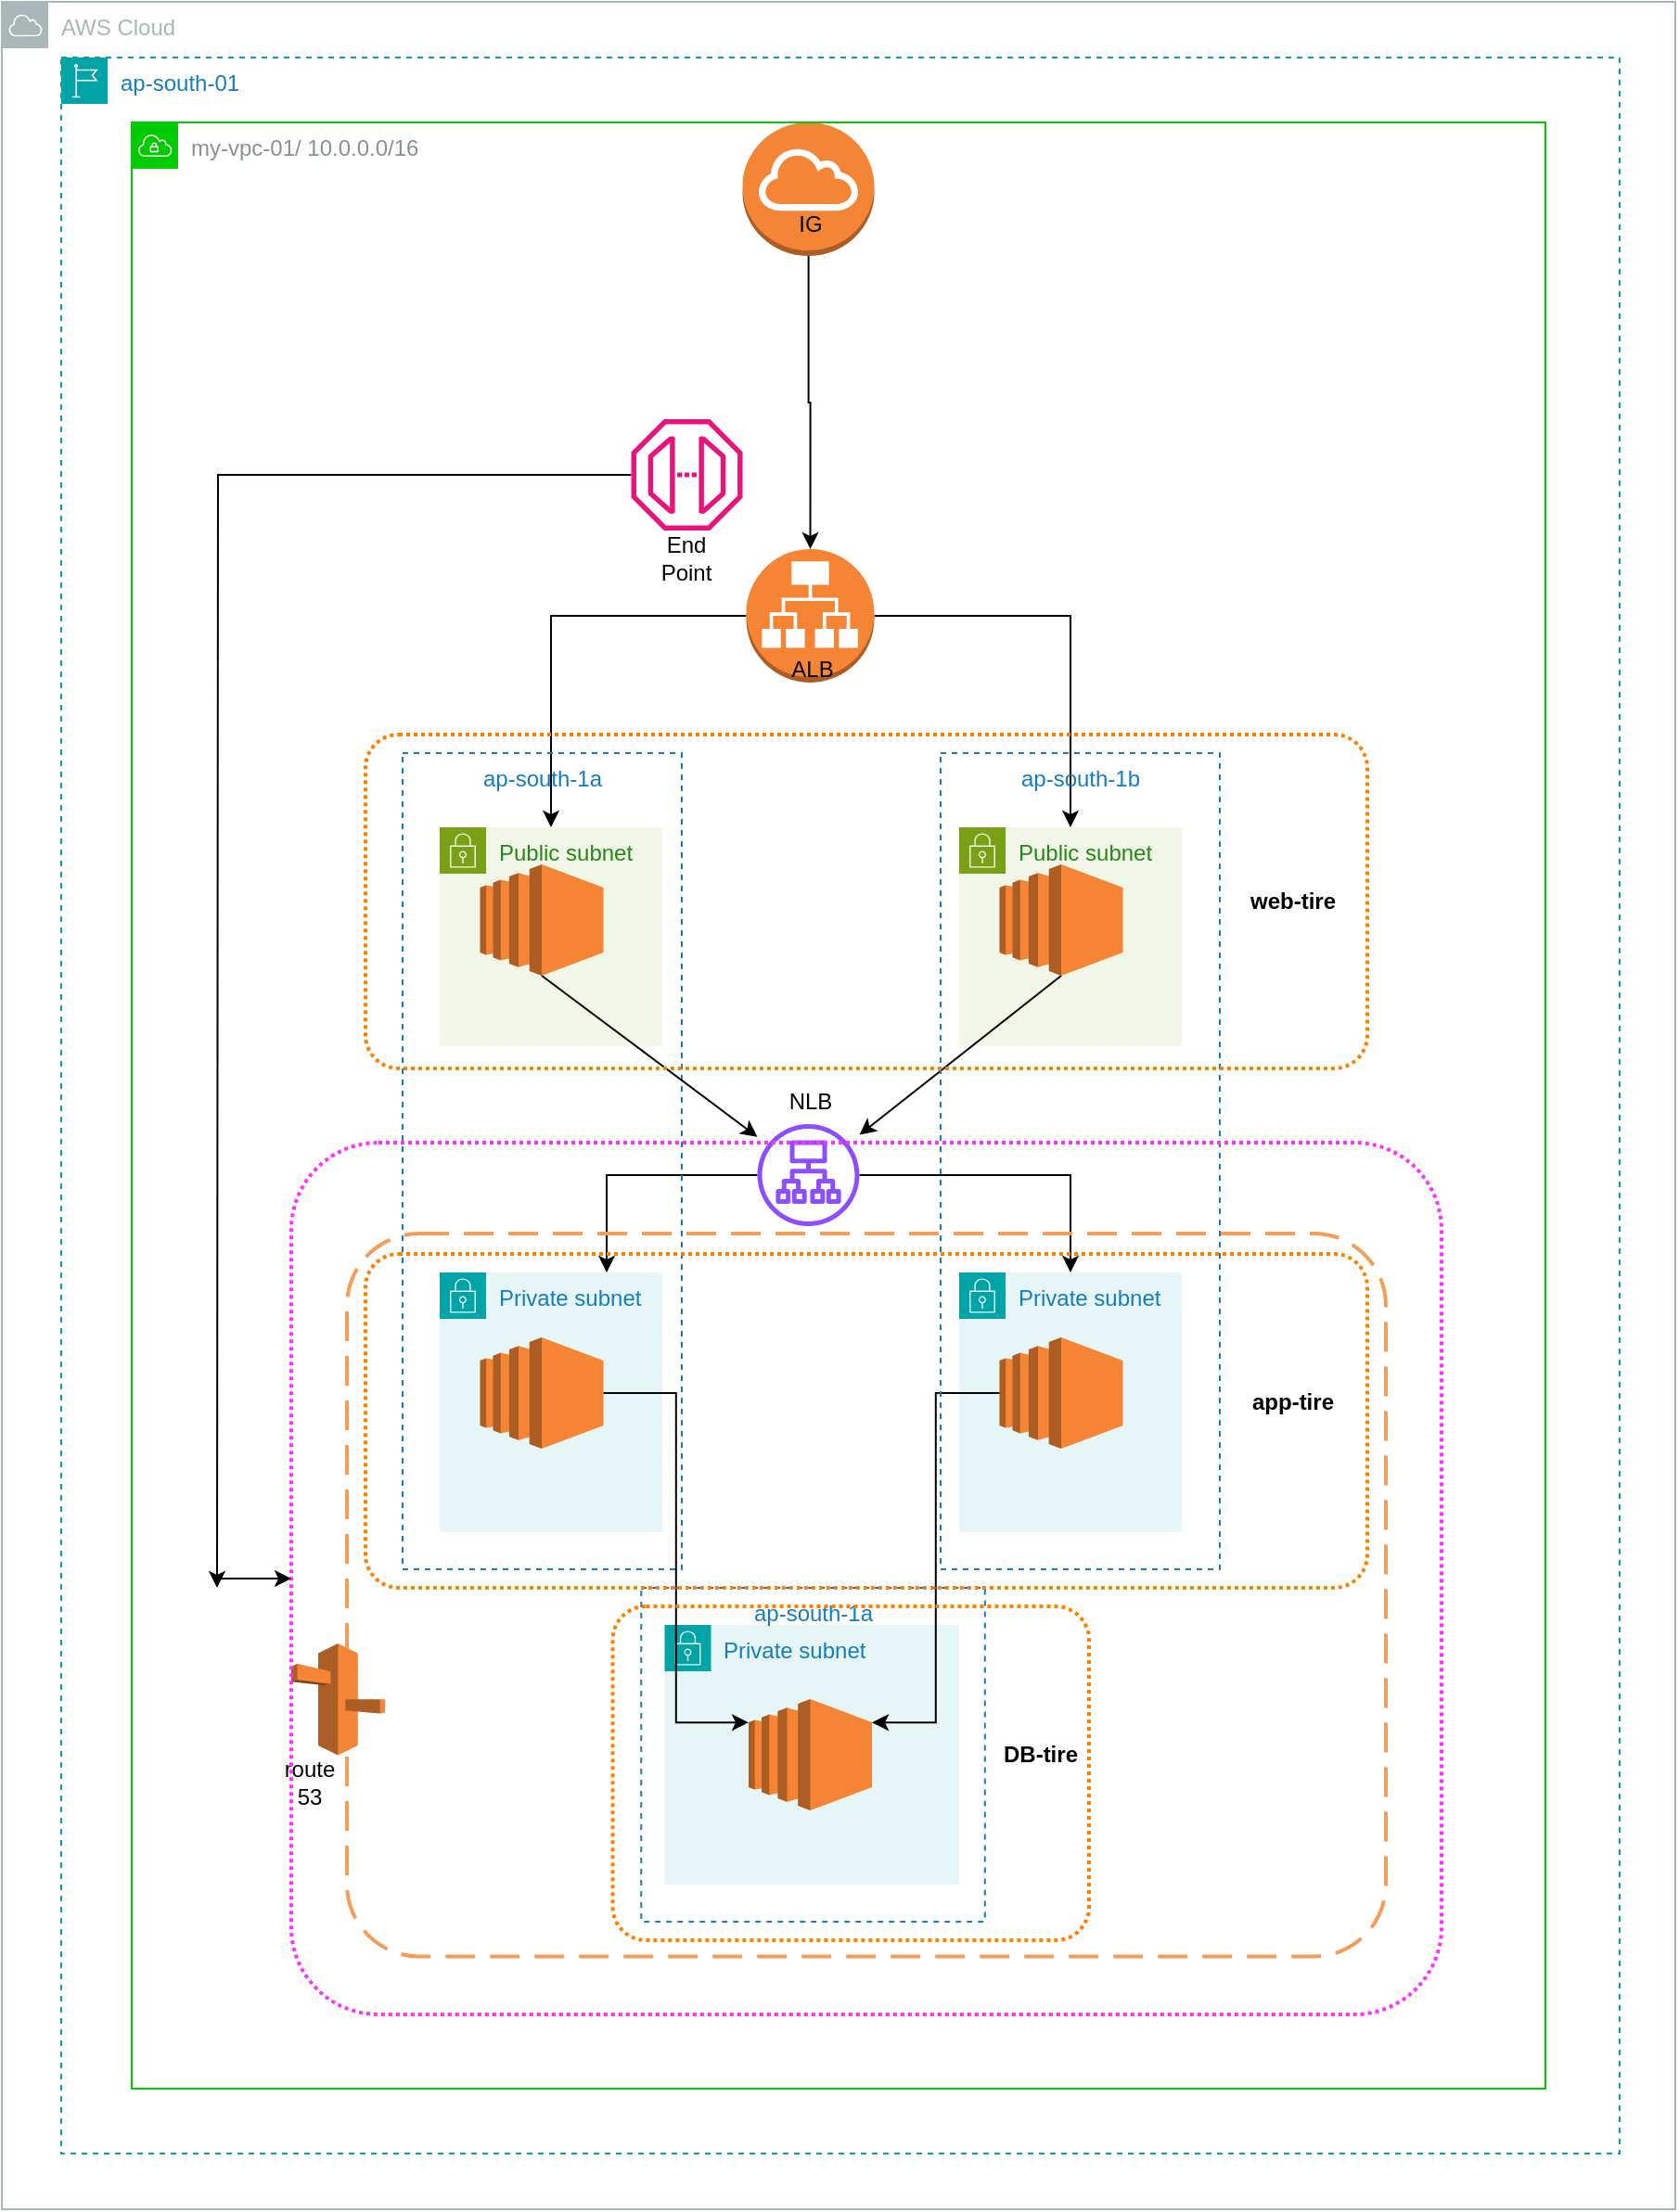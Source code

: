 <mxfile version="22.1.8" type="github">
  <diagram name="Page-1" id="aRuCgZtnoSvNG3mgIwN0">
    <mxGraphModel dx="4924" dy="2166" grid="1" gridSize="10" guides="1" tooltips="1" connect="1" arrows="1" fold="1" page="1" pageScale="1" pageWidth="827" pageHeight="1169" math="0" shadow="0">
      <root>
        <mxCell id="0" />
        <mxCell id="1" parent="0" />
        <mxCell id="_Dg9AQlfLl--0kB6ONo2-64" value="Public subnet" style="points=[[0,0],[0.25,0],[0.5,0],[0.75,0],[1,0],[1,0.25],[1,0.5],[1,0.75],[1,1],[0.75,1],[0.5,1],[0.25,1],[0,1],[0,0.75],[0,0.5],[0,0.25]];outlineConnect=0;gradientColor=none;html=1;whiteSpace=wrap;fontSize=12;fontStyle=0;container=1;pointerEvents=0;collapsible=0;recursiveResize=0;shape=mxgraph.aws4.group;grIcon=mxgraph.aws4.group_security_group;grStroke=0;strokeColor=#7AA116;fillColor=#F2F6E8;verticalAlign=top;align=left;spacingLeft=30;fontColor=#248814;dashed=0;" parent="1" vertex="1">
          <mxGeometry x="204" y="455" width="120" height="118" as="geometry" />
        </mxCell>
        <mxCell id="_Dg9AQlfLl--0kB6ONo2-65" value="" style="outlineConnect=0;dashed=0;verticalLabelPosition=bottom;verticalAlign=top;align=center;html=1;shape=mxgraph.aws3.ec2;fillColor=#F58534;gradientColor=none;" parent="_Dg9AQlfLl--0kB6ONo2-64" vertex="1">
          <mxGeometry x="21.75" y="20" width="66.5" height="60" as="geometry" />
        </mxCell>
        <mxCell id="_Dg9AQlfLl--0kB6ONo2-66" value="Public subnet" style="points=[[0,0],[0.25,0],[0.5,0],[0.75,0],[1,0],[1,0.25],[1,0.5],[1,0.75],[1,1],[0.75,1],[0.5,1],[0.25,1],[0,1],[0,0.75],[0,0.5],[0,0.25]];outlineConnect=0;gradientColor=none;html=1;whiteSpace=wrap;fontSize=12;fontStyle=0;container=1;pointerEvents=0;collapsible=0;recursiveResize=0;shape=mxgraph.aws4.group;grIcon=mxgraph.aws4.group_security_group;grStroke=0;strokeColor=#7AA116;fillColor=#F2F6E8;verticalAlign=top;align=left;spacingLeft=30;fontColor=#248814;dashed=0;" parent="1" vertex="1">
          <mxGeometry x="484" y="455" width="120" height="118" as="geometry" />
        </mxCell>
        <mxCell id="_Dg9AQlfLl--0kB6ONo2-67" value="" style="outlineConnect=0;dashed=0;verticalLabelPosition=bottom;verticalAlign=top;align=center;html=1;shape=mxgraph.aws3.ec2;fillColor=#F58534;gradientColor=none;" parent="_Dg9AQlfLl--0kB6ONo2-66" vertex="1">
          <mxGeometry x="21.75" y="20" width="66.5" height="60" as="geometry" />
        </mxCell>
        <mxCell id="_Dg9AQlfLl--0kB6ONo2-68" value="Private subnet" style="points=[[0,0],[0.25,0],[0.5,0],[0.75,0],[1,0],[1,0.25],[1,0.5],[1,0.75],[1,1],[0.75,1],[0.5,1],[0.25,1],[0,1],[0,0.75],[0,0.5],[0,0.25]];outlineConnect=0;gradientColor=none;html=1;whiteSpace=wrap;fontSize=12;fontStyle=0;container=1;pointerEvents=0;collapsible=0;recursiveResize=0;shape=mxgraph.aws4.group;grIcon=mxgraph.aws4.group_security_group;grStroke=0;strokeColor=#00A4A6;fillColor=#E6F6F7;verticalAlign=top;align=left;spacingLeft=30;fontColor=#147EBA;dashed=0;" parent="1" vertex="1">
          <mxGeometry x="204" y="695" width="120" height="140" as="geometry" />
        </mxCell>
        <mxCell id="_Dg9AQlfLl--0kB6ONo2-70" value="" style="outlineConnect=0;dashed=0;verticalLabelPosition=bottom;verticalAlign=top;align=center;html=1;shape=mxgraph.aws3.ec2;fillColor=#F58534;gradientColor=none;" parent="_Dg9AQlfLl--0kB6ONo2-68" vertex="1">
          <mxGeometry x="21.75" y="35" width="66.5" height="60" as="geometry" />
        </mxCell>
        <mxCell id="_Dg9AQlfLl--0kB6ONo2-74" value="Private subnet" style="points=[[0,0],[0.25,0],[0.5,0],[0.75,0],[1,0],[1,0.25],[1,0.5],[1,0.75],[1,1],[0.75,1],[0.5,1],[0.25,1],[0,1],[0,0.75],[0,0.5],[0,0.25]];outlineConnect=0;gradientColor=none;html=1;whiteSpace=wrap;fontSize=12;fontStyle=0;container=1;pointerEvents=0;collapsible=0;recursiveResize=0;shape=mxgraph.aws4.group;grIcon=mxgraph.aws4.group_security_group;grStroke=0;strokeColor=#00A4A6;fillColor=#E6F6F7;verticalAlign=top;align=left;spacingLeft=30;fontColor=#147EBA;dashed=0;" parent="1" vertex="1">
          <mxGeometry x="484" y="695" width="120" height="140" as="geometry" />
        </mxCell>
        <mxCell id="_Dg9AQlfLl--0kB6ONo2-75" value="" style="outlineConnect=0;dashed=0;verticalLabelPosition=bottom;verticalAlign=top;align=center;html=1;shape=mxgraph.aws3.ec2;fillColor=#F58534;gradientColor=none;" parent="_Dg9AQlfLl--0kB6ONo2-74" vertex="1">
          <mxGeometry x="21.75" y="35" width="66.5" height="60" as="geometry" />
        </mxCell>
        <mxCell id="_Dg9AQlfLl--0kB6ONo2-156" style="edgeStyle=orthogonalEdgeStyle;rounded=0;orthogonalLoop=1;jettySize=auto;html=1;" parent="1" source="_Dg9AQlfLl--0kB6ONo2-84" edge="1">
          <mxGeometry relative="1" as="geometry">
            <mxPoint x="84" y="865" as="targetPoint" />
          </mxGeometry>
        </mxCell>
        <mxCell id="_Dg9AQlfLl--0kB6ONo2-84" value="" style="sketch=0;outlineConnect=0;fontColor=#232F3E;gradientColor=none;fillColor=#E7157B;strokeColor=none;dashed=0;verticalLabelPosition=bottom;verticalAlign=top;align=center;html=1;fontSize=12;fontStyle=0;aspect=fixed;pointerEvents=1;shape=mxgraph.aws4.endpoint;" parent="1" vertex="1">
          <mxGeometry x="307.26" y="235" width="60" height="60" as="geometry" />
        </mxCell>
        <mxCell id="_Dg9AQlfLl--0kB6ONo2-85" style="edgeStyle=orthogonalEdgeStyle;rounded=0;orthogonalLoop=1;jettySize=auto;html=1;entryX=0.5;entryY=0;entryDx=0;entryDy=0;" parent="1" source="_Dg9AQlfLl--0kB6ONo2-87" target="_Dg9AQlfLl--0kB6ONo2-64" edge="1">
          <mxGeometry relative="1" as="geometry" />
        </mxCell>
        <mxCell id="_Dg9AQlfLl--0kB6ONo2-86" style="edgeStyle=orthogonalEdgeStyle;rounded=0;orthogonalLoop=1;jettySize=auto;html=1;entryX=0.5;entryY=0;entryDx=0;entryDy=0;" parent="1" source="_Dg9AQlfLl--0kB6ONo2-87" target="_Dg9AQlfLl--0kB6ONo2-66" edge="1">
          <mxGeometry relative="1" as="geometry" />
        </mxCell>
        <mxCell id="_Dg9AQlfLl--0kB6ONo2-87" value="" style="outlineConnect=0;dashed=0;verticalLabelPosition=bottom;verticalAlign=top;align=center;html=1;shape=mxgraph.aws3.application_load_balancer;fillColor=#F58534;gradientColor=none;" parent="1" vertex="1">
          <mxGeometry x="369.26" y="305" width="69" height="72" as="geometry" />
        </mxCell>
        <mxCell id="_Dg9AQlfLl--0kB6ONo2-88" style="edgeStyle=orthogonalEdgeStyle;rounded=0;orthogonalLoop=1;jettySize=auto;html=1;entryX=0.75;entryY=0;entryDx=0;entryDy=0;" parent="1" source="_Dg9AQlfLl--0kB6ONo2-90" target="_Dg9AQlfLl--0kB6ONo2-68" edge="1">
          <mxGeometry relative="1" as="geometry" />
        </mxCell>
        <mxCell id="_Dg9AQlfLl--0kB6ONo2-89" style="edgeStyle=orthogonalEdgeStyle;rounded=0;orthogonalLoop=1;jettySize=auto;html=1;entryX=0.5;entryY=0;entryDx=0;entryDy=0;" parent="1" source="_Dg9AQlfLl--0kB6ONo2-90" target="_Dg9AQlfLl--0kB6ONo2-74" edge="1">
          <mxGeometry relative="1" as="geometry" />
        </mxCell>
        <mxCell id="_Dg9AQlfLl--0kB6ONo2-90" value="" style="sketch=0;outlineConnect=0;fontColor=#232F3E;gradientColor=none;fillColor=#8C4FFF;strokeColor=none;dashed=0;verticalLabelPosition=bottom;verticalAlign=top;align=center;html=1;fontSize=12;fontStyle=0;aspect=fixed;pointerEvents=1;shape=mxgraph.aws4.application_load_balancer;" parent="1" vertex="1">
          <mxGeometry x="375.26" y="615" width="55" height="55" as="geometry" />
        </mxCell>
        <mxCell id="_Dg9AQlfLl--0kB6ONo2-91" value="&lt;div class=&quot;column-row&quot; style=&quot;height: 36px;&quot;&gt;&lt;div class=&quot;column-sub-section-header&quot;&gt;ap-south-1a&lt;/div&gt;&lt;/div&gt;" style="fillColor=none;strokeColor=#147EBA;dashed=1;verticalAlign=top;fontStyle=0;fontColor=#147EBA;whiteSpace=wrap;html=1;" parent="1" vertex="1">
          <mxGeometry x="184" y="415" width="150.5" height="440" as="geometry" />
        </mxCell>
        <mxCell id="_Dg9AQlfLl--0kB6ONo2-96" value="" style="outlineConnect=0;dashed=0;verticalLabelPosition=bottom;verticalAlign=top;align=center;html=1;shape=mxgraph.aws3.internet_gateway;fillColor=#F58536;gradientColor=none;" parent="1" vertex="1">
          <mxGeometry x="367.26" y="75" width="71" height="72" as="geometry" />
        </mxCell>
        <mxCell id="_Dg9AQlfLl--0kB6ONo2-97" value="" style="rounded=1;arcSize=10;dashed=1;strokeColor=#F59D56;fillColor=none;gradientColor=none;dashPattern=8 4;strokeWidth=2;" parent="1" vertex="1">
          <mxGeometry x="154" y="674" width="560" height="389.75" as="geometry" />
        </mxCell>
        <mxCell id="_Dg9AQlfLl--0kB6ONo2-98" value="" style="outlineConnect=0;dashed=0;verticalLabelPosition=bottom;verticalAlign=top;align=center;html=1;shape=mxgraph.aws3.route_53;fillColor=#F58536;gradientColor=none;" parent="1" vertex="1">
          <mxGeometry x="124" y="895" width="50.5" height="60.25" as="geometry" />
        </mxCell>
        <mxCell id="_Dg9AQlfLl--0kB6ONo2-99" value="my-vpc-01/ 10.0.0.0/16" style="sketch=0;outlineConnect=0;gradientColor=none;html=1;whiteSpace=wrap;fontSize=12;fontStyle=0;shape=mxgraph.aws4.group;grIcon=mxgraph.aws4.group_vpc;strokeColor=#00CC00;fillColor=none;verticalAlign=top;align=left;spacingLeft=30;fontColor=#879196;dashed=0;" parent="1" vertex="1">
          <mxGeometry x="38" y="75" width="762" height="1060" as="geometry" />
        </mxCell>
        <mxCell id="_Dg9AQlfLl--0kB6ONo2-100" style="edgeStyle=orthogonalEdgeStyle;rounded=0;orthogonalLoop=1;jettySize=auto;html=1;entryX=0.5;entryY=0;entryDx=0;entryDy=0;entryPerimeter=0;" parent="1" source="_Dg9AQlfLl--0kB6ONo2-96" target="_Dg9AQlfLl--0kB6ONo2-87" edge="1">
          <mxGeometry relative="1" as="geometry">
            <mxPoint x="403" y="215" as="targetPoint" />
          </mxGeometry>
        </mxCell>
        <mxCell id="_Dg9AQlfLl--0kB6ONo2-102" value="" style="endArrow=classic;html=1;rounded=0;exitX=0.5;exitY=1;exitDx=0;exitDy=0;exitPerimeter=0;" parent="1" source="_Dg9AQlfLl--0kB6ONo2-65" target="_Dg9AQlfLl--0kB6ONo2-90" edge="1">
          <mxGeometry width="50" height="50" relative="1" as="geometry">
            <mxPoint x="4" y="765" as="sourcePoint" />
            <mxPoint x="54" y="715" as="targetPoint" />
          </mxGeometry>
        </mxCell>
        <mxCell id="_Dg9AQlfLl--0kB6ONo2-103" value="" style="endArrow=classic;html=1;rounded=0;exitX=0.5;exitY=1;exitDx=0;exitDy=0;exitPerimeter=0;" parent="1" source="_Dg9AQlfLl--0kB6ONo2-67" target="_Dg9AQlfLl--0kB6ONo2-90" edge="1">
          <mxGeometry width="50" height="50" relative="1" as="geometry">
            <mxPoint x="574" y="585" as="sourcePoint" />
            <mxPoint x="434" y="615" as="targetPoint" />
          </mxGeometry>
        </mxCell>
        <mxCell id="_Dg9AQlfLl--0kB6ONo2-105" value="ap-south-01" style="points=[[0,0],[0.25,0],[0.5,0],[0.75,0],[1,0],[1,0.25],[1,0.5],[1,0.75],[1,1],[0.75,1],[0.5,1],[0.25,1],[0,1],[0,0.75],[0,0.5],[0,0.25]];outlineConnect=0;gradientColor=none;html=1;whiteSpace=wrap;fontSize=12;fontStyle=0;container=1;pointerEvents=0;collapsible=0;recursiveResize=0;shape=mxgraph.aws4.group;grIcon=mxgraph.aws4.group_region;strokeColor=#00A4A6;fillColor=none;verticalAlign=top;align=left;spacingLeft=30;fontColor=#147EBA;dashed=1;" parent="1" vertex="1">
          <mxGeometry y="40" width="840" height="1130" as="geometry" />
        </mxCell>
        <mxCell id="_Dg9AQlfLl--0kB6ONo2-114" value="ALB" style="text;html=1;strokeColor=none;fillColor=none;align=center;verticalAlign=middle;whiteSpace=wrap;rounded=0;" parent="1" vertex="1">
          <mxGeometry x="375.26" y="355" width="60" height="30" as="geometry" />
        </mxCell>
        <mxCell id="_Dg9AQlfLl--0kB6ONo2-112" value="IG" style="text;html=1;strokeColor=none;fillColor=none;align=center;verticalAlign=middle;whiteSpace=wrap;rounded=0;" parent="1" vertex="1">
          <mxGeometry x="374" y="115" width="60" height="30" as="geometry" />
        </mxCell>
        <mxCell id="_Dg9AQlfLl--0kB6ONo2-124" value="route&lt;br&gt;53" style="text;html=1;strokeColor=none;fillColor=none;align=center;verticalAlign=middle;whiteSpace=wrap;rounded=0;" parent="1" vertex="1">
          <mxGeometry x="104" y="955.25" width="60" height="30" as="geometry" />
        </mxCell>
        <mxCell id="_Dg9AQlfLl--0kB6ONo2-128" value="Private subnet" style="points=[[0,0],[0.25,0],[0.5,0],[0.75,0],[1,0],[1,0.25],[1,0.5],[1,0.75],[1,1],[0.75,1],[0.5,1],[0.25,1],[0,1],[0,0.75],[0,0.5],[0,0.25]];outlineConnect=0;gradientColor=none;html=1;whiteSpace=wrap;fontSize=12;fontStyle=0;container=1;pointerEvents=0;collapsible=0;recursiveResize=0;shape=mxgraph.aws4.group;grIcon=mxgraph.aws4.group_security_group;grStroke=0;strokeColor=#00A4A6;fillColor=#E6F6F7;verticalAlign=top;align=left;spacingLeft=30;fontColor=#147EBA;dashed=0;" parent="1" vertex="1">
          <mxGeometry x="325.26" y="885" width="158.74" height="140" as="geometry" />
        </mxCell>
        <mxCell id="_Dg9AQlfLl--0kB6ONo2-131" value="" style="outlineConnect=0;dashed=0;verticalLabelPosition=bottom;verticalAlign=top;align=center;html=1;shape=mxgraph.aws3.ec2;fillColor=#F58534;gradientColor=none;" parent="_Dg9AQlfLl--0kB6ONo2-128" vertex="1">
          <mxGeometry x="45.25" y="40" width="66.5" height="60" as="geometry" />
        </mxCell>
        <mxCell id="_Dg9AQlfLl--0kB6ONo2-69" style="edgeStyle=orthogonalEdgeStyle;rounded=0;orthogonalLoop=1;jettySize=auto;html=1;entryX=0;entryY=0.21;entryDx=0;entryDy=0;entryPerimeter=0;" parent="1" source="_Dg9AQlfLl--0kB6ONo2-70" target="_Dg9AQlfLl--0kB6ONo2-131" edge="1">
          <mxGeometry relative="1" as="geometry">
            <mxPoint x="259" y="875" as="targetPoint" />
          </mxGeometry>
        </mxCell>
        <mxCell id="_Dg9AQlfLl--0kB6ONo2-137" style="edgeStyle=orthogonalEdgeStyle;rounded=0;orthogonalLoop=1;jettySize=auto;html=1;entryX=1;entryY=0.21;entryDx=0;entryDy=0;entryPerimeter=0;" parent="1" source="_Dg9AQlfLl--0kB6ONo2-75" target="_Dg9AQlfLl--0kB6ONo2-131" edge="1">
          <mxGeometry relative="1" as="geometry">
            <mxPoint x="474" y="945" as="targetPoint" />
          </mxGeometry>
        </mxCell>
        <mxCell id="_Dg9AQlfLl--0kB6ONo2-133" value="&lt;b&gt;DB-tire&lt;/b&gt;" style="text;html=1;strokeColor=none;fillColor=none;align=center;verticalAlign=middle;whiteSpace=wrap;rounded=0;" parent="1" vertex="1">
          <mxGeometry x="497.89" y="940" width="60" height="30" as="geometry" />
        </mxCell>
        <mxCell id="_Dg9AQlfLl--0kB6ONo2-72" value="&lt;b&gt;app-tire&lt;/b&gt;" style="text;html=1;strokeColor=none;fillColor=none;align=center;verticalAlign=middle;whiteSpace=wrap;rounded=0;" parent="1" vertex="1">
          <mxGeometry x="634" y="750" width="60" height="30" as="geometry" />
        </mxCell>
        <mxCell id="_Dg9AQlfLl--0kB6ONo2-139" value="&lt;div class=&quot;column-row&quot; style=&quot;height: 36px;&quot;&gt;&lt;div class=&quot;column-sub-section-header&quot;&gt;ap-south-1b&lt;br&gt;&lt;/div&gt;&lt;/div&gt;" style="fillColor=none;strokeColor=#147EBA;dashed=1;verticalAlign=top;fontStyle=0;fontColor=#147EBA;whiteSpace=wrap;html=1;" parent="1" vertex="1">
          <mxGeometry x="474" y="415" width="150.5" height="440" as="geometry" />
        </mxCell>
        <mxCell id="_Dg9AQlfLl--0kB6ONo2-145" value="&lt;div class=&quot;column-row&quot; style=&quot;height: 36px;&quot;&gt;&lt;div class=&quot;column-sub-section-header&quot;&gt;ap-south-1a&lt;/div&gt;&lt;/div&gt;" style="fillColor=none;strokeColor=#147EBA;dashed=1;verticalAlign=top;fontStyle=0;fontColor=#147EBA;whiteSpace=wrap;html=1;" parent="1" vertex="1">
          <mxGeometry x="312.64" y="865" width="185.25" height="180" as="geometry" />
        </mxCell>
        <mxCell id="_Dg9AQlfLl--0kB6ONo2-146" value="&lt;b&gt;web-tire&lt;br&gt;&lt;/b&gt;" style="text;html=1;strokeColor=none;fillColor=none;align=center;verticalAlign=middle;whiteSpace=wrap;rounded=0;" parent="1" vertex="1">
          <mxGeometry x="634" y="480" width="60" height="30" as="geometry" />
        </mxCell>
        <mxCell id="_Dg9AQlfLl--0kB6ONo2-115" value="NLB&lt;br&gt;&lt;br&gt;" style="text;html=1;strokeColor=none;fillColor=none;align=center;verticalAlign=middle;whiteSpace=wrap;rounded=0;" parent="1" vertex="1">
          <mxGeometry x="374" y="595" width="60" height="30" as="geometry" />
        </mxCell>
        <mxCell id="_Dg9AQlfLl--0kB6ONo2-150" value="" style="rounded=1;arcSize=10;dashed=1;fillColor=none;gradientColor=none;dashPattern=1 1;strokeWidth=2;strokeColor=#FF8000;" parent="1" vertex="1">
          <mxGeometry x="164" y="405" width="540" height="180" as="geometry" />
        </mxCell>
        <mxCell id="_Dg9AQlfLl--0kB6ONo2-151" value="" style="rounded=1;arcSize=10;dashed=1;fillColor=none;gradientColor=none;dashPattern=1 1;strokeWidth=2;strokeColor=#FF8000;" parent="1" vertex="1">
          <mxGeometry x="164" y="685" width="540" height="180" as="geometry" />
        </mxCell>
        <mxCell id="_Dg9AQlfLl--0kB6ONo2-152" value="" style="rounded=1;arcSize=10;dashed=1;fillColor=none;gradientColor=none;dashPattern=1 1;strokeWidth=2;strokeColor=#FF8000;" parent="1" vertex="1">
          <mxGeometry x="297.26" y="875" width="256.74" height="180" as="geometry" />
        </mxCell>
        <mxCell id="_Dg9AQlfLl--0kB6ONo2-154" style="edgeStyle=orthogonalEdgeStyle;rounded=0;orthogonalLoop=1;jettySize=auto;html=1;exitX=0.5;exitY=1;exitDx=0;exitDy=0;" parent="1" source="_Dg9AQlfLl--0kB6ONo2-124" target="_Dg9AQlfLl--0kB6ONo2-124" edge="1">
          <mxGeometry relative="1" as="geometry" />
        </mxCell>
        <mxCell id="_Dg9AQlfLl--0kB6ONo2-117" value="End&lt;br&gt;Point&lt;br&gt;" style="text;html=1;strokeColor=none;fillColor=none;align=center;verticalAlign=middle;whiteSpace=wrap;rounded=0;" parent="1" vertex="1">
          <mxGeometry x="307.26" y="295" width="60" height="30" as="geometry" />
        </mxCell>
        <mxCell id="_Dg9AQlfLl--0kB6ONo2-155" value="" style="rounded=1;arcSize=10;dashed=1;fillColor=none;gradientColor=none;dashPattern=1 1;strokeWidth=2;strokeColor=#FF33FF;" parent="1" vertex="1">
          <mxGeometry x="124" y="625" width="620" height="470" as="geometry" />
        </mxCell>
        <mxCell id="_Dg9AQlfLl--0kB6ONo2-161" value="" style="endArrow=classic;html=1;rounded=0;entryX=0;entryY=0.5;entryDx=0;entryDy=0;" parent="1" target="_Dg9AQlfLl--0kB6ONo2-155" edge="1">
          <mxGeometry width="50" height="50" relative="1" as="geometry">
            <mxPoint x="84" y="860" as="sourcePoint" />
            <mxPoint x="-116" y="835" as="targetPoint" />
          </mxGeometry>
        </mxCell>
        <mxCell id="_Dg9AQlfLl--0kB6ONo2-101" value="AWS Cloud" style="sketch=0;outlineConnect=0;gradientColor=none;html=1;whiteSpace=wrap;fontSize=12;fontStyle=0;shape=mxgraph.aws4.group;grIcon=mxgraph.aws4.group_aws_cloud;strokeColor=#AAB7B8;fillColor=none;verticalAlign=top;align=left;spacingLeft=30;fontColor=#AAB7B8;dashed=0;" parent="1" vertex="1">
          <mxGeometry x="-32.01" y="10" width="902.01" height="1190" as="geometry" />
        </mxCell>
      </root>
    </mxGraphModel>
  </diagram>
</mxfile>
